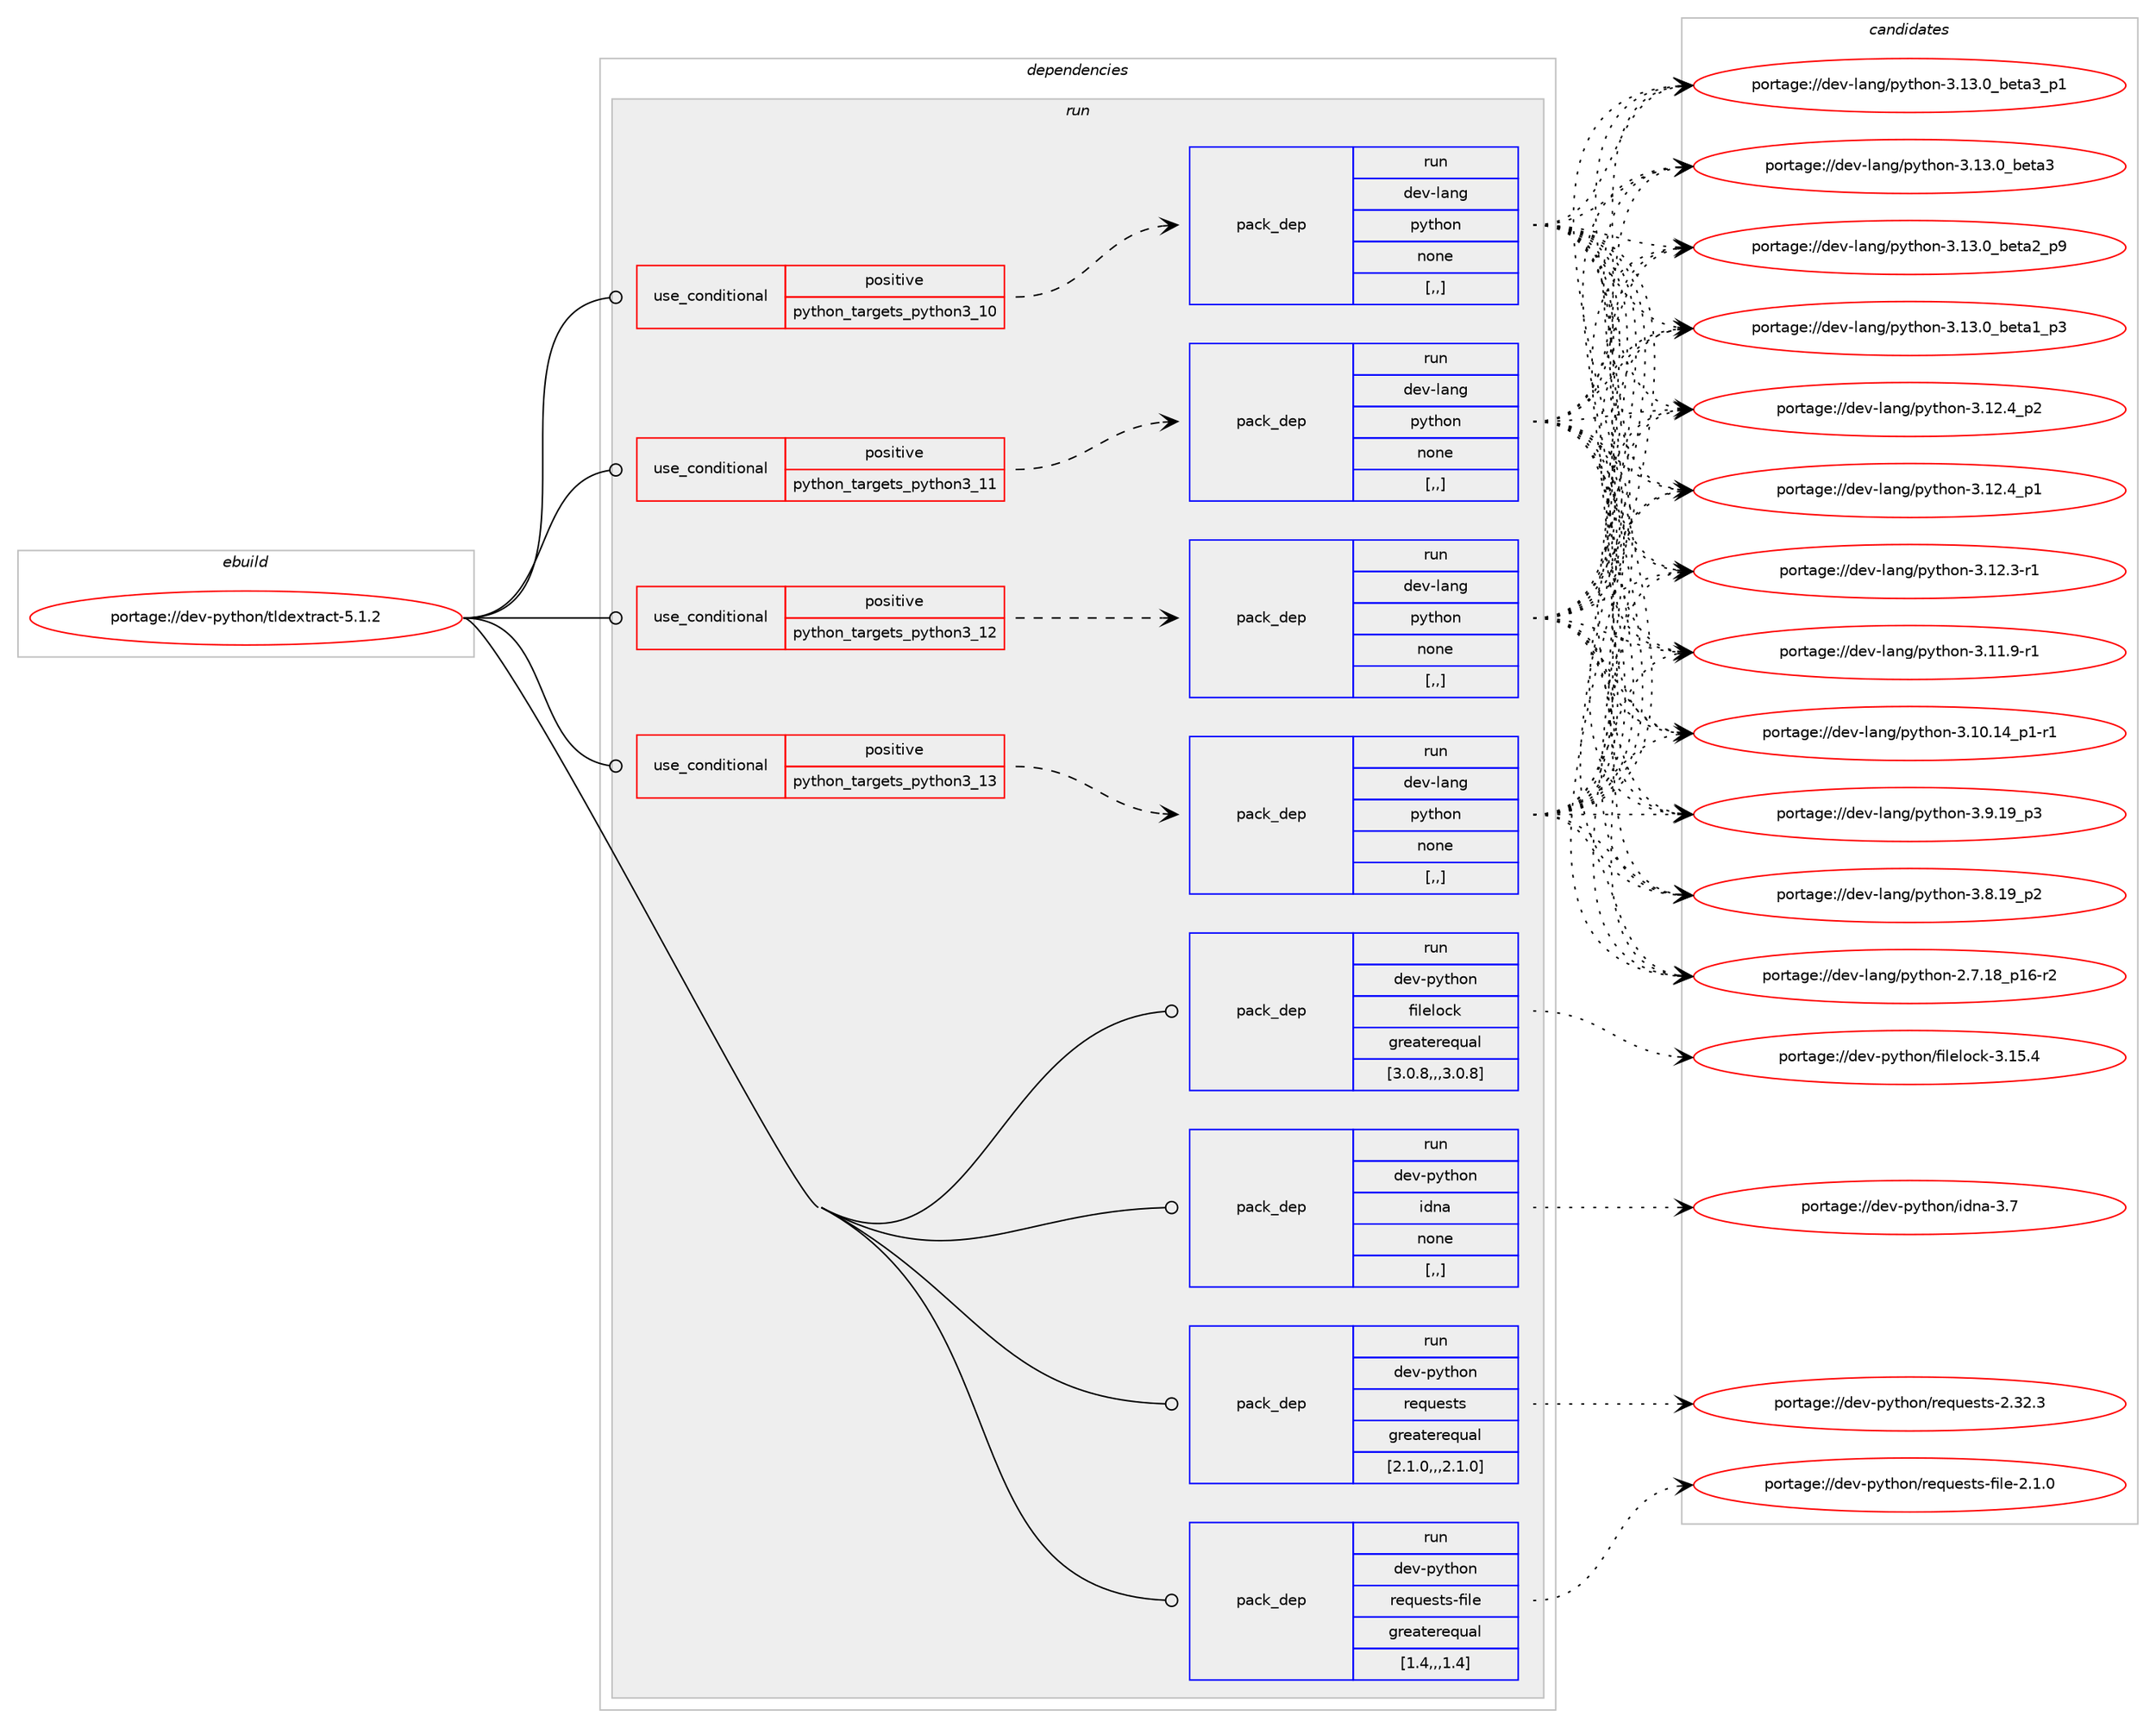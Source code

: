 digraph prolog {

# *************
# Graph options
# *************

newrank=true;
concentrate=true;
compound=true;
graph [rankdir=LR,fontname=Helvetica,fontsize=10,ranksep=1.5];#, ranksep=2.5, nodesep=0.2];
edge  [arrowhead=vee];
node  [fontname=Helvetica,fontsize=10];

# **********
# The ebuild
# **********

subgraph cluster_leftcol {
color=gray;
rank=same;
label=<<i>ebuild</i>>;
id [label="portage://dev-python/tldextract-5.1.2", color=red, width=4, href="../dev-python/tldextract-5.1.2.svg"];
}

# ****************
# The dependencies
# ****************

subgraph cluster_midcol {
color=gray;
label=<<i>dependencies</i>>;
subgraph cluster_compile {
fillcolor="#eeeeee";
style=filled;
label=<<i>compile</i>>;
}
subgraph cluster_compileandrun {
fillcolor="#eeeeee";
style=filled;
label=<<i>compile and run</i>>;
}
subgraph cluster_run {
fillcolor="#eeeeee";
style=filled;
label=<<i>run</i>>;
subgraph cond40068 {
dependency164498 [label=<<TABLE BORDER="0" CELLBORDER="1" CELLSPACING="0" CELLPADDING="4"><TR><TD ROWSPAN="3" CELLPADDING="10">use_conditional</TD></TR><TR><TD>positive</TD></TR><TR><TD>python_targets_python3_10</TD></TR></TABLE>>, shape=none, color=red];
subgraph pack123170 {
dependency164499 [label=<<TABLE BORDER="0" CELLBORDER="1" CELLSPACING="0" CELLPADDING="4" WIDTH="220"><TR><TD ROWSPAN="6" CELLPADDING="30">pack_dep</TD></TR><TR><TD WIDTH="110">run</TD></TR><TR><TD>dev-lang</TD></TR><TR><TD>python</TD></TR><TR><TD>none</TD></TR><TR><TD>[,,]</TD></TR></TABLE>>, shape=none, color=blue];
}
dependency164498:e -> dependency164499:w [weight=20,style="dashed",arrowhead="vee"];
}
id:e -> dependency164498:w [weight=20,style="solid",arrowhead="odot"];
subgraph cond40069 {
dependency164500 [label=<<TABLE BORDER="0" CELLBORDER="1" CELLSPACING="0" CELLPADDING="4"><TR><TD ROWSPAN="3" CELLPADDING="10">use_conditional</TD></TR><TR><TD>positive</TD></TR><TR><TD>python_targets_python3_11</TD></TR></TABLE>>, shape=none, color=red];
subgraph pack123171 {
dependency164501 [label=<<TABLE BORDER="0" CELLBORDER="1" CELLSPACING="0" CELLPADDING="4" WIDTH="220"><TR><TD ROWSPAN="6" CELLPADDING="30">pack_dep</TD></TR><TR><TD WIDTH="110">run</TD></TR><TR><TD>dev-lang</TD></TR><TR><TD>python</TD></TR><TR><TD>none</TD></TR><TR><TD>[,,]</TD></TR></TABLE>>, shape=none, color=blue];
}
dependency164500:e -> dependency164501:w [weight=20,style="dashed",arrowhead="vee"];
}
id:e -> dependency164500:w [weight=20,style="solid",arrowhead="odot"];
subgraph cond40070 {
dependency164502 [label=<<TABLE BORDER="0" CELLBORDER="1" CELLSPACING="0" CELLPADDING="4"><TR><TD ROWSPAN="3" CELLPADDING="10">use_conditional</TD></TR><TR><TD>positive</TD></TR><TR><TD>python_targets_python3_12</TD></TR></TABLE>>, shape=none, color=red];
subgraph pack123172 {
dependency164503 [label=<<TABLE BORDER="0" CELLBORDER="1" CELLSPACING="0" CELLPADDING="4" WIDTH="220"><TR><TD ROWSPAN="6" CELLPADDING="30">pack_dep</TD></TR><TR><TD WIDTH="110">run</TD></TR><TR><TD>dev-lang</TD></TR><TR><TD>python</TD></TR><TR><TD>none</TD></TR><TR><TD>[,,]</TD></TR></TABLE>>, shape=none, color=blue];
}
dependency164502:e -> dependency164503:w [weight=20,style="dashed",arrowhead="vee"];
}
id:e -> dependency164502:w [weight=20,style="solid",arrowhead="odot"];
subgraph cond40071 {
dependency164504 [label=<<TABLE BORDER="0" CELLBORDER="1" CELLSPACING="0" CELLPADDING="4"><TR><TD ROWSPAN="3" CELLPADDING="10">use_conditional</TD></TR><TR><TD>positive</TD></TR><TR><TD>python_targets_python3_13</TD></TR></TABLE>>, shape=none, color=red];
subgraph pack123173 {
dependency164505 [label=<<TABLE BORDER="0" CELLBORDER="1" CELLSPACING="0" CELLPADDING="4" WIDTH="220"><TR><TD ROWSPAN="6" CELLPADDING="30">pack_dep</TD></TR><TR><TD WIDTH="110">run</TD></TR><TR><TD>dev-lang</TD></TR><TR><TD>python</TD></TR><TR><TD>none</TD></TR><TR><TD>[,,]</TD></TR></TABLE>>, shape=none, color=blue];
}
dependency164504:e -> dependency164505:w [weight=20,style="dashed",arrowhead="vee"];
}
id:e -> dependency164504:w [weight=20,style="solid",arrowhead="odot"];
subgraph pack123174 {
dependency164506 [label=<<TABLE BORDER="0" CELLBORDER="1" CELLSPACING="0" CELLPADDING="4" WIDTH="220"><TR><TD ROWSPAN="6" CELLPADDING="30">pack_dep</TD></TR><TR><TD WIDTH="110">run</TD></TR><TR><TD>dev-python</TD></TR><TR><TD>filelock</TD></TR><TR><TD>greaterequal</TD></TR><TR><TD>[3.0.8,,,3.0.8]</TD></TR></TABLE>>, shape=none, color=blue];
}
id:e -> dependency164506:w [weight=20,style="solid",arrowhead="odot"];
subgraph pack123175 {
dependency164507 [label=<<TABLE BORDER="0" CELLBORDER="1" CELLSPACING="0" CELLPADDING="4" WIDTH="220"><TR><TD ROWSPAN="6" CELLPADDING="30">pack_dep</TD></TR><TR><TD WIDTH="110">run</TD></TR><TR><TD>dev-python</TD></TR><TR><TD>idna</TD></TR><TR><TD>none</TD></TR><TR><TD>[,,]</TD></TR></TABLE>>, shape=none, color=blue];
}
id:e -> dependency164507:w [weight=20,style="solid",arrowhead="odot"];
subgraph pack123176 {
dependency164508 [label=<<TABLE BORDER="0" CELLBORDER="1" CELLSPACING="0" CELLPADDING="4" WIDTH="220"><TR><TD ROWSPAN="6" CELLPADDING="30">pack_dep</TD></TR><TR><TD WIDTH="110">run</TD></TR><TR><TD>dev-python</TD></TR><TR><TD>requests</TD></TR><TR><TD>greaterequal</TD></TR><TR><TD>[2.1.0,,,2.1.0]</TD></TR></TABLE>>, shape=none, color=blue];
}
id:e -> dependency164508:w [weight=20,style="solid",arrowhead="odot"];
subgraph pack123177 {
dependency164509 [label=<<TABLE BORDER="0" CELLBORDER="1" CELLSPACING="0" CELLPADDING="4" WIDTH="220"><TR><TD ROWSPAN="6" CELLPADDING="30">pack_dep</TD></TR><TR><TD WIDTH="110">run</TD></TR><TR><TD>dev-python</TD></TR><TR><TD>requests-file</TD></TR><TR><TD>greaterequal</TD></TR><TR><TD>[1.4,,,1.4]</TD></TR></TABLE>>, shape=none, color=blue];
}
id:e -> dependency164509:w [weight=20,style="solid",arrowhead="odot"];
}
}

# **************
# The candidates
# **************

subgraph cluster_choices {
rank=same;
color=gray;
label=<<i>candidates</i>>;

subgraph choice123170 {
color=black;
nodesep=1;
choice10010111845108971101034711212111610411111045514649514648959810111697519511249 [label="portage://dev-lang/python-3.13.0_beta3_p1", color=red, width=4,href="../dev-lang/python-3.13.0_beta3_p1.svg"];
choice1001011184510897110103471121211161041111104551464951464895981011169751 [label="portage://dev-lang/python-3.13.0_beta3", color=red, width=4,href="../dev-lang/python-3.13.0_beta3.svg"];
choice10010111845108971101034711212111610411111045514649514648959810111697509511257 [label="portage://dev-lang/python-3.13.0_beta2_p9", color=red, width=4,href="../dev-lang/python-3.13.0_beta2_p9.svg"];
choice10010111845108971101034711212111610411111045514649514648959810111697499511251 [label="portage://dev-lang/python-3.13.0_beta1_p3", color=red, width=4,href="../dev-lang/python-3.13.0_beta1_p3.svg"];
choice100101118451089711010347112121116104111110455146495046529511250 [label="portage://dev-lang/python-3.12.4_p2", color=red, width=4,href="../dev-lang/python-3.12.4_p2.svg"];
choice100101118451089711010347112121116104111110455146495046529511249 [label="portage://dev-lang/python-3.12.4_p1", color=red, width=4,href="../dev-lang/python-3.12.4_p1.svg"];
choice100101118451089711010347112121116104111110455146495046514511449 [label="portage://dev-lang/python-3.12.3-r1", color=red, width=4,href="../dev-lang/python-3.12.3-r1.svg"];
choice100101118451089711010347112121116104111110455146494946574511449 [label="portage://dev-lang/python-3.11.9-r1", color=red, width=4,href="../dev-lang/python-3.11.9-r1.svg"];
choice100101118451089711010347112121116104111110455146494846495295112494511449 [label="portage://dev-lang/python-3.10.14_p1-r1", color=red, width=4,href="../dev-lang/python-3.10.14_p1-r1.svg"];
choice100101118451089711010347112121116104111110455146574649579511251 [label="portage://dev-lang/python-3.9.19_p3", color=red, width=4,href="../dev-lang/python-3.9.19_p3.svg"];
choice100101118451089711010347112121116104111110455146564649579511250 [label="portage://dev-lang/python-3.8.19_p2", color=red, width=4,href="../dev-lang/python-3.8.19_p2.svg"];
choice100101118451089711010347112121116104111110455046554649569511249544511450 [label="portage://dev-lang/python-2.7.18_p16-r2", color=red, width=4,href="../dev-lang/python-2.7.18_p16-r2.svg"];
dependency164499:e -> choice10010111845108971101034711212111610411111045514649514648959810111697519511249:w [style=dotted,weight="100"];
dependency164499:e -> choice1001011184510897110103471121211161041111104551464951464895981011169751:w [style=dotted,weight="100"];
dependency164499:e -> choice10010111845108971101034711212111610411111045514649514648959810111697509511257:w [style=dotted,weight="100"];
dependency164499:e -> choice10010111845108971101034711212111610411111045514649514648959810111697499511251:w [style=dotted,weight="100"];
dependency164499:e -> choice100101118451089711010347112121116104111110455146495046529511250:w [style=dotted,weight="100"];
dependency164499:e -> choice100101118451089711010347112121116104111110455146495046529511249:w [style=dotted,weight="100"];
dependency164499:e -> choice100101118451089711010347112121116104111110455146495046514511449:w [style=dotted,weight="100"];
dependency164499:e -> choice100101118451089711010347112121116104111110455146494946574511449:w [style=dotted,weight="100"];
dependency164499:e -> choice100101118451089711010347112121116104111110455146494846495295112494511449:w [style=dotted,weight="100"];
dependency164499:e -> choice100101118451089711010347112121116104111110455146574649579511251:w [style=dotted,weight="100"];
dependency164499:e -> choice100101118451089711010347112121116104111110455146564649579511250:w [style=dotted,weight="100"];
dependency164499:e -> choice100101118451089711010347112121116104111110455046554649569511249544511450:w [style=dotted,weight="100"];
}
subgraph choice123171 {
color=black;
nodesep=1;
choice10010111845108971101034711212111610411111045514649514648959810111697519511249 [label="portage://dev-lang/python-3.13.0_beta3_p1", color=red, width=4,href="../dev-lang/python-3.13.0_beta3_p1.svg"];
choice1001011184510897110103471121211161041111104551464951464895981011169751 [label="portage://dev-lang/python-3.13.0_beta3", color=red, width=4,href="../dev-lang/python-3.13.0_beta3.svg"];
choice10010111845108971101034711212111610411111045514649514648959810111697509511257 [label="portage://dev-lang/python-3.13.0_beta2_p9", color=red, width=4,href="../dev-lang/python-3.13.0_beta2_p9.svg"];
choice10010111845108971101034711212111610411111045514649514648959810111697499511251 [label="portage://dev-lang/python-3.13.0_beta1_p3", color=red, width=4,href="../dev-lang/python-3.13.0_beta1_p3.svg"];
choice100101118451089711010347112121116104111110455146495046529511250 [label="portage://dev-lang/python-3.12.4_p2", color=red, width=4,href="../dev-lang/python-3.12.4_p2.svg"];
choice100101118451089711010347112121116104111110455146495046529511249 [label="portage://dev-lang/python-3.12.4_p1", color=red, width=4,href="../dev-lang/python-3.12.4_p1.svg"];
choice100101118451089711010347112121116104111110455146495046514511449 [label="portage://dev-lang/python-3.12.3-r1", color=red, width=4,href="../dev-lang/python-3.12.3-r1.svg"];
choice100101118451089711010347112121116104111110455146494946574511449 [label="portage://dev-lang/python-3.11.9-r1", color=red, width=4,href="../dev-lang/python-3.11.9-r1.svg"];
choice100101118451089711010347112121116104111110455146494846495295112494511449 [label="portage://dev-lang/python-3.10.14_p1-r1", color=red, width=4,href="../dev-lang/python-3.10.14_p1-r1.svg"];
choice100101118451089711010347112121116104111110455146574649579511251 [label="portage://dev-lang/python-3.9.19_p3", color=red, width=4,href="../dev-lang/python-3.9.19_p3.svg"];
choice100101118451089711010347112121116104111110455146564649579511250 [label="portage://dev-lang/python-3.8.19_p2", color=red, width=4,href="../dev-lang/python-3.8.19_p2.svg"];
choice100101118451089711010347112121116104111110455046554649569511249544511450 [label="portage://dev-lang/python-2.7.18_p16-r2", color=red, width=4,href="../dev-lang/python-2.7.18_p16-r2.svg"];
dependency164501:e -> choice10010111845108971101034711212111610411111045514649514648959810111697519511249:w [style=dotted,weight="100"];
dependency164501:e -> choice1001011184510897110103471121211161041111104551464951464895981011169751:w [style=dotted,weight="100"];
dependency164501:e -> choice10010111845108971101034711212111610411111045514649514648959810111697509511257:w [style=dotted,weight="100"];
dependency164501:e -> choice10010111845108971101034711212111610411111045514649514648959810111697499511251:w [style=dotted,weight="100"];
dependency164501:e -> choice100101118451089711010347112121116104111110455146495046529511250:w [style=dotted,weight="100"];
dependency164501:e -> choice100101118451089711010347112121116104111110455146495046529511249:w [style=dotted,weight="100"];
dependency164501:e -> choice100101118451089711010347112121116104111110455146495046514511449:w [style=dotted,weight="100"];
dependency164501:e -> choice100101118451089711010347112121116104111110455146494946574511449:w [style=dotted,weight="100"];
dependency164501:e -> choice100101118451089711010347112121116104111110455146494846495295112494511449:w [style=dotted,weight="100"];
dependency164501:e -> choice100101118451089711010347112121116104111110455146574649579511251:w [style=dotted,weight="100"];
dependency164501:e -> choice100101118451089711010347112121116104111110455146564649579511250:w [style=dotted,weight="100"];
dependency164501:e -> choice100101118451089711010347112121116104111110455046554649569511249544511450:w [style=dotted,weight="100"];
}
subgraph choice123172 {
color=black;
nodesep=1;
choice10010111845108971101034711212111610411111045514649514648959810111697519511249 [label="portage://dev-lang/python-3.13.0_beta3_p1", color=red, width=4,href="../dev-lang/python-3.13.0_beta3_p1.svg"];
choice1001011184510897110103471121211161041111104551464951464895981011169751 [label="portage://dev-lang/python-3.13.0_beta3", color=red, width=4,href="../dev-lang/python-3.13.0_beta3.svg"];
choice10010111845108971101034711212111610411111045514649514648959810111697509511257 [label="portage://dev-lang/python-3.13.0_beta2_p9", color=red, width=4,href="../dev-lang/python-3.13.0_beta2_p9.svg"];
choice10010111845108971101034711212111610411111045514649514648959810111697499511251 [label="portage://dev-lang/python-3.13.0_beta1_p3", color=red, width=4,href="../dev-lang/python-3.13.0_beta1_p3.svg"];
choice100101118451089711010347112121116104111110455146495046529511250 [label="portage://dev-lang/python-3.12.4_p2", color=red, width=4,href="../dev-lang/python-3.12.4_p2.svg"];
choice100101118451089711010347112121116104111110455146495046529511249 [label="portage://dev-lang/python-3.12.4_p1", color=red, width=4,href="../dev-lang/python-3.12.4_p1.svg"];
choice100101118451089711010347112121116104111110455146495046514511449 [label="portage://dev-lang/python-3.12.3-r1", color=red, width=4,href="../dev-lang/python-3.12.3-r1.svg"];
choice100101118451089711010347112121116104111110455146494946574511449 [label="portage://dev-lang/python-3.11.9-r1", color=red, width=4,href="../dev-lang/python-3.11.9-r1.svg"];
choice100101118451089711010347112121116104111110455146494846495295112494511449 [label="portage://dev-lang/python-3.10.14_p1-r1", color=red, width=4,href="../dev-lang/python-3.10.14_p1-r1.svg"];
choice100101118451089711010347112121116104111110455146574649579511251 [label="portage://dev-lang/python-3.9.19_p3", color=red, width=4,href="../dev-lang/python-3.9.19_p3.svg"];
choice100101118451089711010347112121116104111110455146564649579511250 [label="portage://dev-lang/python-3.8.19_p2", color=red, width=4,href="../dev-lang/python-3.8.19_p2.svg"];
choice100101118451089711010347112121116104111110455046554649569511249544511450 [label="portage://dev-lang/python-2.7.18_p16-r2", color=red, width=4,href="../dev-lang/python-2.7.18_p16-r2.svg"];
dependency164503:e -> choice10010111845108971101034711212111610411111045514649514648959810111697519511249:w [style=dotted,weight="100"];
dependency164503:e -> choice1001011184510897110103471121211161041111104551464951464895981011169751:w [style=dotted,weight="100"];
dependency164503:e -> choice10010111845108971101034711212111610411111045514649514648959810111697509511257:w [style=dotted,weight="100"];
dependency164503:e -> choice10010111845108971101034711212111610411111045514649514648959810111697499511251:w [style=dotted,weight="100"];
dependency164503:e -> choice100101118451089711010347112121116104111110455146495046529511250:w [style=dotted,weight="100"];
dependency164503:e -> choice100101118451089711010347112121116104111110455146495046529511249:w [style=dotted,weight="100"];
dependency164503:e -> choice100101118451089711010347112121116104111110455146495046514511449:w [style=dotted,weight="100"];
dependency164503:e -> choice100101118451089711010347112121116104111110455146494946574511449:w [style=dotted,weight="100"];
dependency164503:e -> choice100101118451089711010347112121116104111110455146494846495295112494511449:w [style=dotted,weight="100"];
dependency164503:e -> choice100101118451089711010347112121116104111110455146574649579511251:w [style=dotted,weight="100"];
dependency164503:e -> choice100101118451089711010347112121116104111110455146564649579511250:w [style=dotted,weight="100"];
dependency164503:e -> choice100101118451089711010347112121116104111110455046554649569511249544511450:w [style=dotted,weight="100"];
}
subgraph choice123173 {
color=black;
nodesep=1;
choice10010111845108971101034711212111610411111045514649514648959810111697519511249 [label="portage://dev-lang/python-3.13.0_beta3_p1", color=red, width=4,href="../dev-lang/python-3.13.0_beta3_p1.svg"];
choice1001011184510897110103471121211161041111104551464951464895981011169751 [label="portage://dev-lang/python-3.13.0_beta3", color=red, width=4,href="../dev-lang/python-3.13.0_beta3.svg"];
choice10010111845108971101034711212111610411111045514649514648959810111697509511257 [label="portage://dev-lang/python-3.13.0_beta2_p9", color=red, width=4,href="../dev-lang/python-3.13.0_beta2_p9.svg"];
choice10010111845108971101034711212111610411111045514649514648959810111697499511251 [label="portage://dev-lang/python-3.13.0_beta1_p3", color=red, width=4,href="../dev-lang/python-3.13.0_beta1_p3.svg"];
choice100101118451089711010347112121116104111110455146495046529511250 [label="portage://dev-lang/python-3.12.4_p2", color=red, width=4,href="../dev-lang/python-3.12.4_p2.svg"];
choice100101118451089711010347112121116104111110455146495046529511249 [label="portage://dev-lang/python-3.12.4_p1", color=red, width=4,href="../dev-lang/python-3.12.4_p1.svg"];
choice100101118451089711010347112121116104111110455146495046514511449 [label="portage://dev-lang/python-3.12.3-r1", color=red, width=4,href="../dev-lang/python-3.12.3-r1.svg"];
choice100101118451089711010347112121116104111110455146494946574511449 [label="portage://dev-lang/python-3.11.9-r1", color=red, width=4,href="../dev-lang/python-3.11.9-r1.svg"];
choice100101118451089711010347112121116104111110455146494846495295112494511449 [label="portage://dev-lang/python-3.10.14_p1-r1", color=red, width=4,href="../dev-lang/python-3.10.14_p1-r1.svg"];
choice100101118451089711010347112121116104111110455146574649579511251 [label="portage://dev-lang/python-3.9.19_p3", color=red, width=4,href="../dev-lang/python-3.9.19_p3.svg"];
choice100101118451089711010347112121116104111110455146564649579511250 [label="portage://dev-lang/python-3.8.19_p2", color=red, width=4,href="../dev-lang/python-3.8.19_p2.svg"];
choice100101118451089711010347112121116104111110455046554649569511249544511450 [label="portage://dev-lang/python-2.7.18_p16-r2", color=red, width=4,href="../dev-lang/python-2.7.18_p16-r2.svg"];
dependency164505:e -> choice10010111845108971101034711212111610411111045514649514648959810111697519511249:w [style=dotted,weight="100"];
dependency164505:e -> choice1001011184510897110103471121211161041111104551464951464895981011169751:w [style=dotted,weight="100"];
dependency164505:e -> choice10010111845108971101034711212111610411111045514649514648959810111697509511257:w [style=dotted,weight="100"];
dependency164505:e -> choice10010111845108971101034711212111610411111045514649514648959810111697499511251:w [style=dotted,weight="100"];
dependency164505:e -> choice100101118451089711010347112121116104111110455146495046529511250:w [style=dotted,weight="100"];
dependency164505:e -> choice100101118451089711010347112121116104111110455146495046529511249:w [style=dotted,weight="100"];
dependency164505:e -> choice100101118451089711010347112121116104111110455146495046514511449:w [style=dotted,weight="100"];
dependency164505:e -> choice100101118451089711010347112121116104111110455146494946574511449:w [style=dotted,weight="100"];
dependency164505:e -> choice100101118451089711010347112121116104111110455146494846495295112494511449:w [style=dotted,weight="100"];
dependency164505:e -> choice100101118451089711010347112121116104111110455146574649579511251:w [style=dotted,weight="100"];
dependency164505:e -> choice100101118451089711010347112121116104111110455146564649579511250:w [style=dotted,weight="100"];
dependency164505:e -> choice100101118451089711010347112121116104111110455046554649569511249544511450:w [style=dotted,weight="100"];
}
subgraph choice123174 {
color=black;
nodesep=1;
choice10010111845112121116104111110471021051081011081119910745514649534652 [label="portage://dev-python/filelock-3.15.4", color=red, width=4,href="../dev-python/filelock-3.15.4.svg"];
dependency164506:e -> choice10010111845112121116104111110471021051081011081119910745514649534652:w [style=dotted,weight="100"];
}
subgraph choice123175 {
color=black;
nodesep=1;
choice10010111845112121116104111110471051001109745514655 [label="portage://dev-python/idna-3.7", color=red, width=4,href="../dev-python/idna-3.7.svg"];
dependency164507:e -> choice10010111845112121116104111110471051001109745514655:w [style=dotted,weight="100"];
}
subgraph choice123176 {
color=black;
nodesep=1;
choice100101118451121211161041111104711410111311710111511611545504651504651 [label="portage://dev-python/requests-2.32.3", color=red, width=4,href="../dev-python/requests-2.32.3.svg"];
dependency164508:e -> choice100101118451121211161041111104711410111311710111511611545504651504651:w [style=dotted,weight="100"];
}
subgraph choice123177 {
color=black;
nodesep=1;
choice100101118451121211161041111104711410111311710111511611545102105108101455046494648 [label="portage://dev-python/requests-file-2.1.0", color=red, width=4,href="../dev-python/requests-file-2.1.0.svg"];
dependency164509:e -> choice100101118451121211161041111104711410111311710111511611545102105108101455046494648:w [style=dotted,weight="100"];
}
}

}
